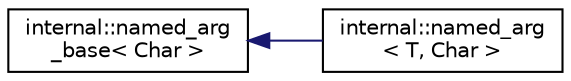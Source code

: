 digraph "Graphical Class Hierarchy"
{
  edge [fontname="Helvetica",fontsize="10",labelfontname="Helvetica",labelfontsize="10"];
  node [fontname="Helvetica",fontsize="10",shape=record];
  rankdir="LR";
  Node1 [label="internal::named_arg\l_base\< Char \>",height=0.2,width=0.4,color="black", fillcolor="white", style="filled",URL="$structinternal_1_1named__arg__base.html"];
  Node1 -> Node2 [dir="back",color="midnightblue",fontsize="10",style="solid",fontname="Helvetica"];
  Node2 [label="internal::named_arg\l\< T, Char \>",height=0.2,width=0.4,color="black", fillcolor="white", style="filled",URL="$structinternal_1_1named__arg.html"];
}

